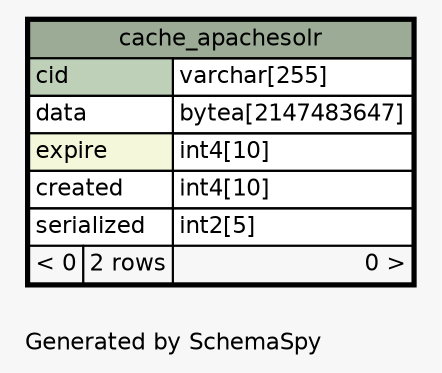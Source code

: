 // dot 2.30.1 on Mac OS X 10.8.3
// SchemaSpy rev 590
digraph "oneDegreeRelationshipsDiagram" {
  graph [
    rankdir="RL"
    bgcolor="#f7f7f7"
    label="\nGenerated by SchemaSpy"
    labeljust="l"
    nodesep="0.18"
    ranksep="0.46"
    fontname="Helvetica"
    fontsize="11"
  ];
  node [
    fontname="Helvetica"
    fontsize="11"
    shape="plaintext"
  ];
  edge [
    arrowsize="0.8"
  ];
  "cache_apachesolr" [
    label=<
    <TABLE BORDER="2" CELLBORDER="1" CELLSPACING="0" BGCOLOR="#ffffff">
      <TR><TD COLSPAN="3" BGCOLOR="#9bab96" ALIGN="CENTER">cache_apachesolr</TD></TR>
      <TR><TD PORT="cid" COLSPAN="2" BGCOLOR="#bed1b8" ALIGN="LEFT">cid</TD><TD PORT="cid.type" ALIGN="LEFT">varchar[255]</TD></TR>
      <TR><TD PORT="data" COLSPAN="2" ALIGN="LEFT">data</TD><TD PORT="data.type" ALIGN="LEFT">bytea[2147483647]</TD></TR>
      <TR><TD PORT="expire" COLSPAN="2" BGCOLOR="#f4f7da" ALIGN="LEFT">expire</TD><TD PORT="expire.type" ALIGN="LEFT">int4[10]</TD></TR>
      <TR><TD PORT="created" COLSPAN="2" ALIGN="LEFT">created</TD><TD PORT="created.type" ALIGN="LEFT">int4[10]</TD></TR>
      <TR><TD PORT="serialized" COLSPAN="2" ALIGN="LEFT">serialized</TD><TD PORT="serialized.type" ALIGN="LEFT">int2[5]</TD></TR>
      <TR><TD ALIGN="LEFT" BGCOLOR="#f7f7f7">&lt; 0</TD><TD ALIGN="RIGHT" BGCOLOR="#f7f7f7">2 rows</TD><TD ALIGN="RIGHT" BGCOLOR="#f7f7f7">0 &gt;</TD></TR>
    </TABLE>>
    URL="cache_apachesolr.html"
    tooltip="cache_apachesolr"
  ];
}
